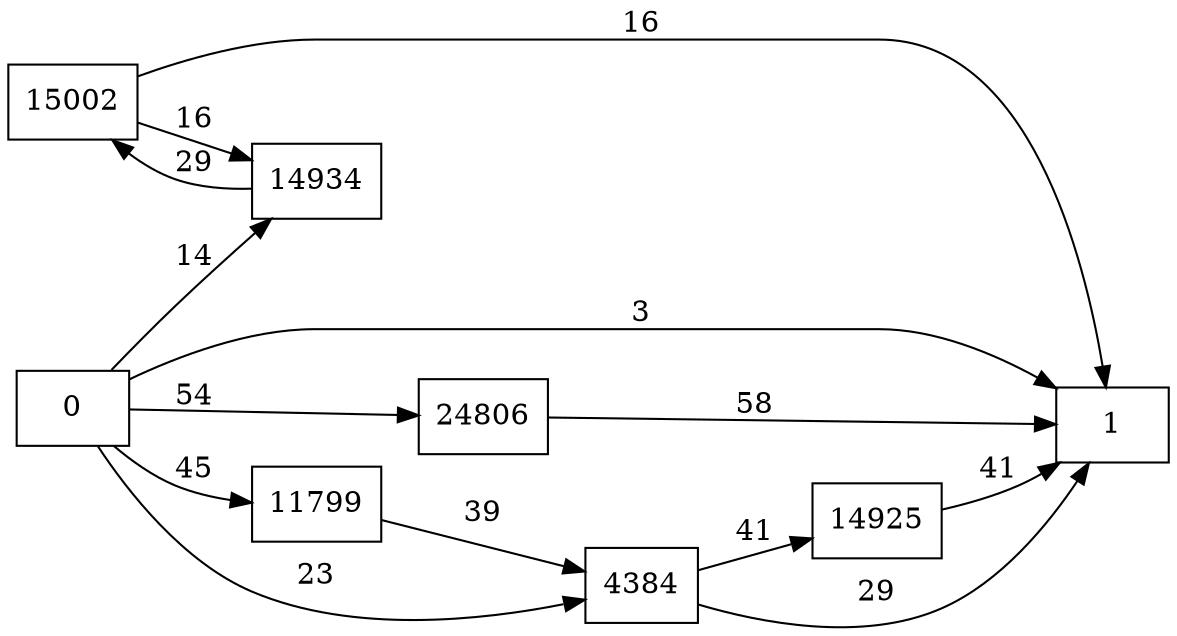 digraph {
	graph [rankdir=LR]
	node [shape=rectangle]
	4384 -> 1 [label=29]
	4384 -> 14925 [label=41]
	11799 -> 4384 [label=39]
	14925 -> 1 [label=41]
	14934 -> 15002 [label=29]
	15002 -> 14934 [label=16]
	15002 -> 1 [label=16]
	24806 -> 1 [label=58]
	0 -> 4384 [label=23]
	0 -> 1 [label=3]
	0 -> 11799 [label=45]
	0 -> 14934 [label=14]
	0 -> 24806 [label=54]
}
